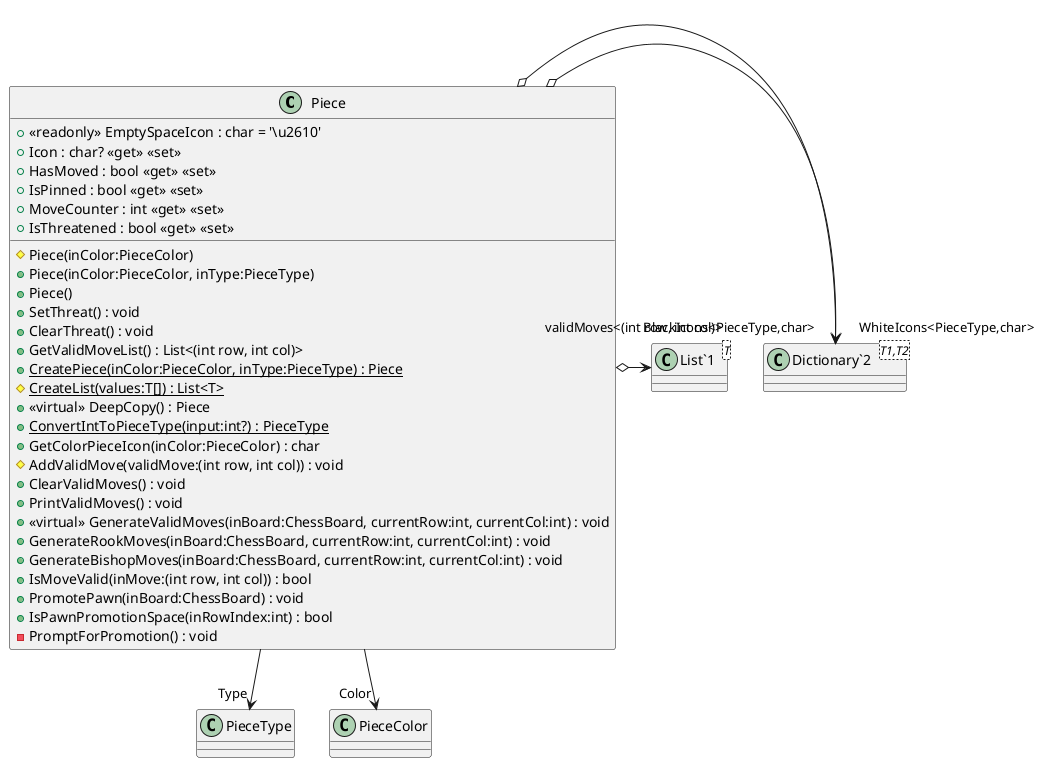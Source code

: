 @startuml
class Piece {
    + <<readonly>> EmptySpaceIcon : char = '\u2610'
    # Piece(inColor:PieceColor)
    + Piece(inColor:PieceColor, inType:PieceType)
    + Piece()
    + Icon : char? <<get>> <<set>>
    + HasMoved : bool <<get>> <<set>>
    + IsPinned : bool <<get>> <<set>>
    + MoveCounter : int <<get>> <<set>>
    + IsThreatened : bool <<get>> <<set>>
    + SetThreat() : void
    + ClearThreat() : void
    + GetValidMoveList() : List<(int row, int col)>
    + {static} CreatePiece(inColor:PieceColor, inType:PieceType) : Piece
    # {static} CreateList(values:T[]) : List<T>
    + <<virtual>> DeepCopy() : Piece
    + {static} ConvertIntToPieceType(input:int?) : PieceType
    + GetColorPieceIcon(inColor:PieceColor) : char
    # AddValidMove(validMove:(int row, int col)) : void
    + ClearValidMoves() : void
    + PrintValidMoves() : void
    + <<virtual>> GenerateValidMoves(inBoard:ChessBoard, currentRow:int, currentCol:int) : void
    + GenerateRookMoves(inBoard:ChessBoard, currentRow:int, currentCol:int) : void
    + GenerateBishopMoves(inBoard:ChessBoard, currentRow:int, currentCol:int) : void
    + IsMoveValid(inMove:(int row, int col)) : bool
    + PromotePawn(inBoard:ChessBoard) : void
    + IsPawnPromotionSpace(inRowIndex:int) : bool
    - PromptForPromotion() : void
}
class "Dictionary`2"<T1,T2> {
}
class "List`1"<T> {
}
Piece o-> "BlackIcons<PieceType,char>" "Dictionary`2"
Piece o-> "WhiteIcons<PieceType,char>" "Dictionary`2"
Piece o-> "validMoves<(int row, int col)>" "List`1"
Piece --> "Type" PieceType
Piece --> "Color" PieceColor
@enduml
